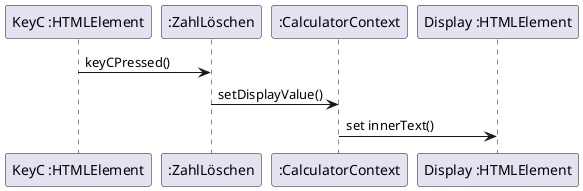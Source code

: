 @startuml

participant "KeyC :HTMLElement" as KeyC
participant ":ZahlLöschen" as ZahlLöschen
participant ":CalculatorContext" as CalculatorContext
participant "Display :HTMLElement" as Display

KeyC -> ZahlLöschen: keyCPressed()
ZahlLöschen -> CalculatorContext: setDisplayValue()
CalculatorContext -> Display: set innerText()

@enduml